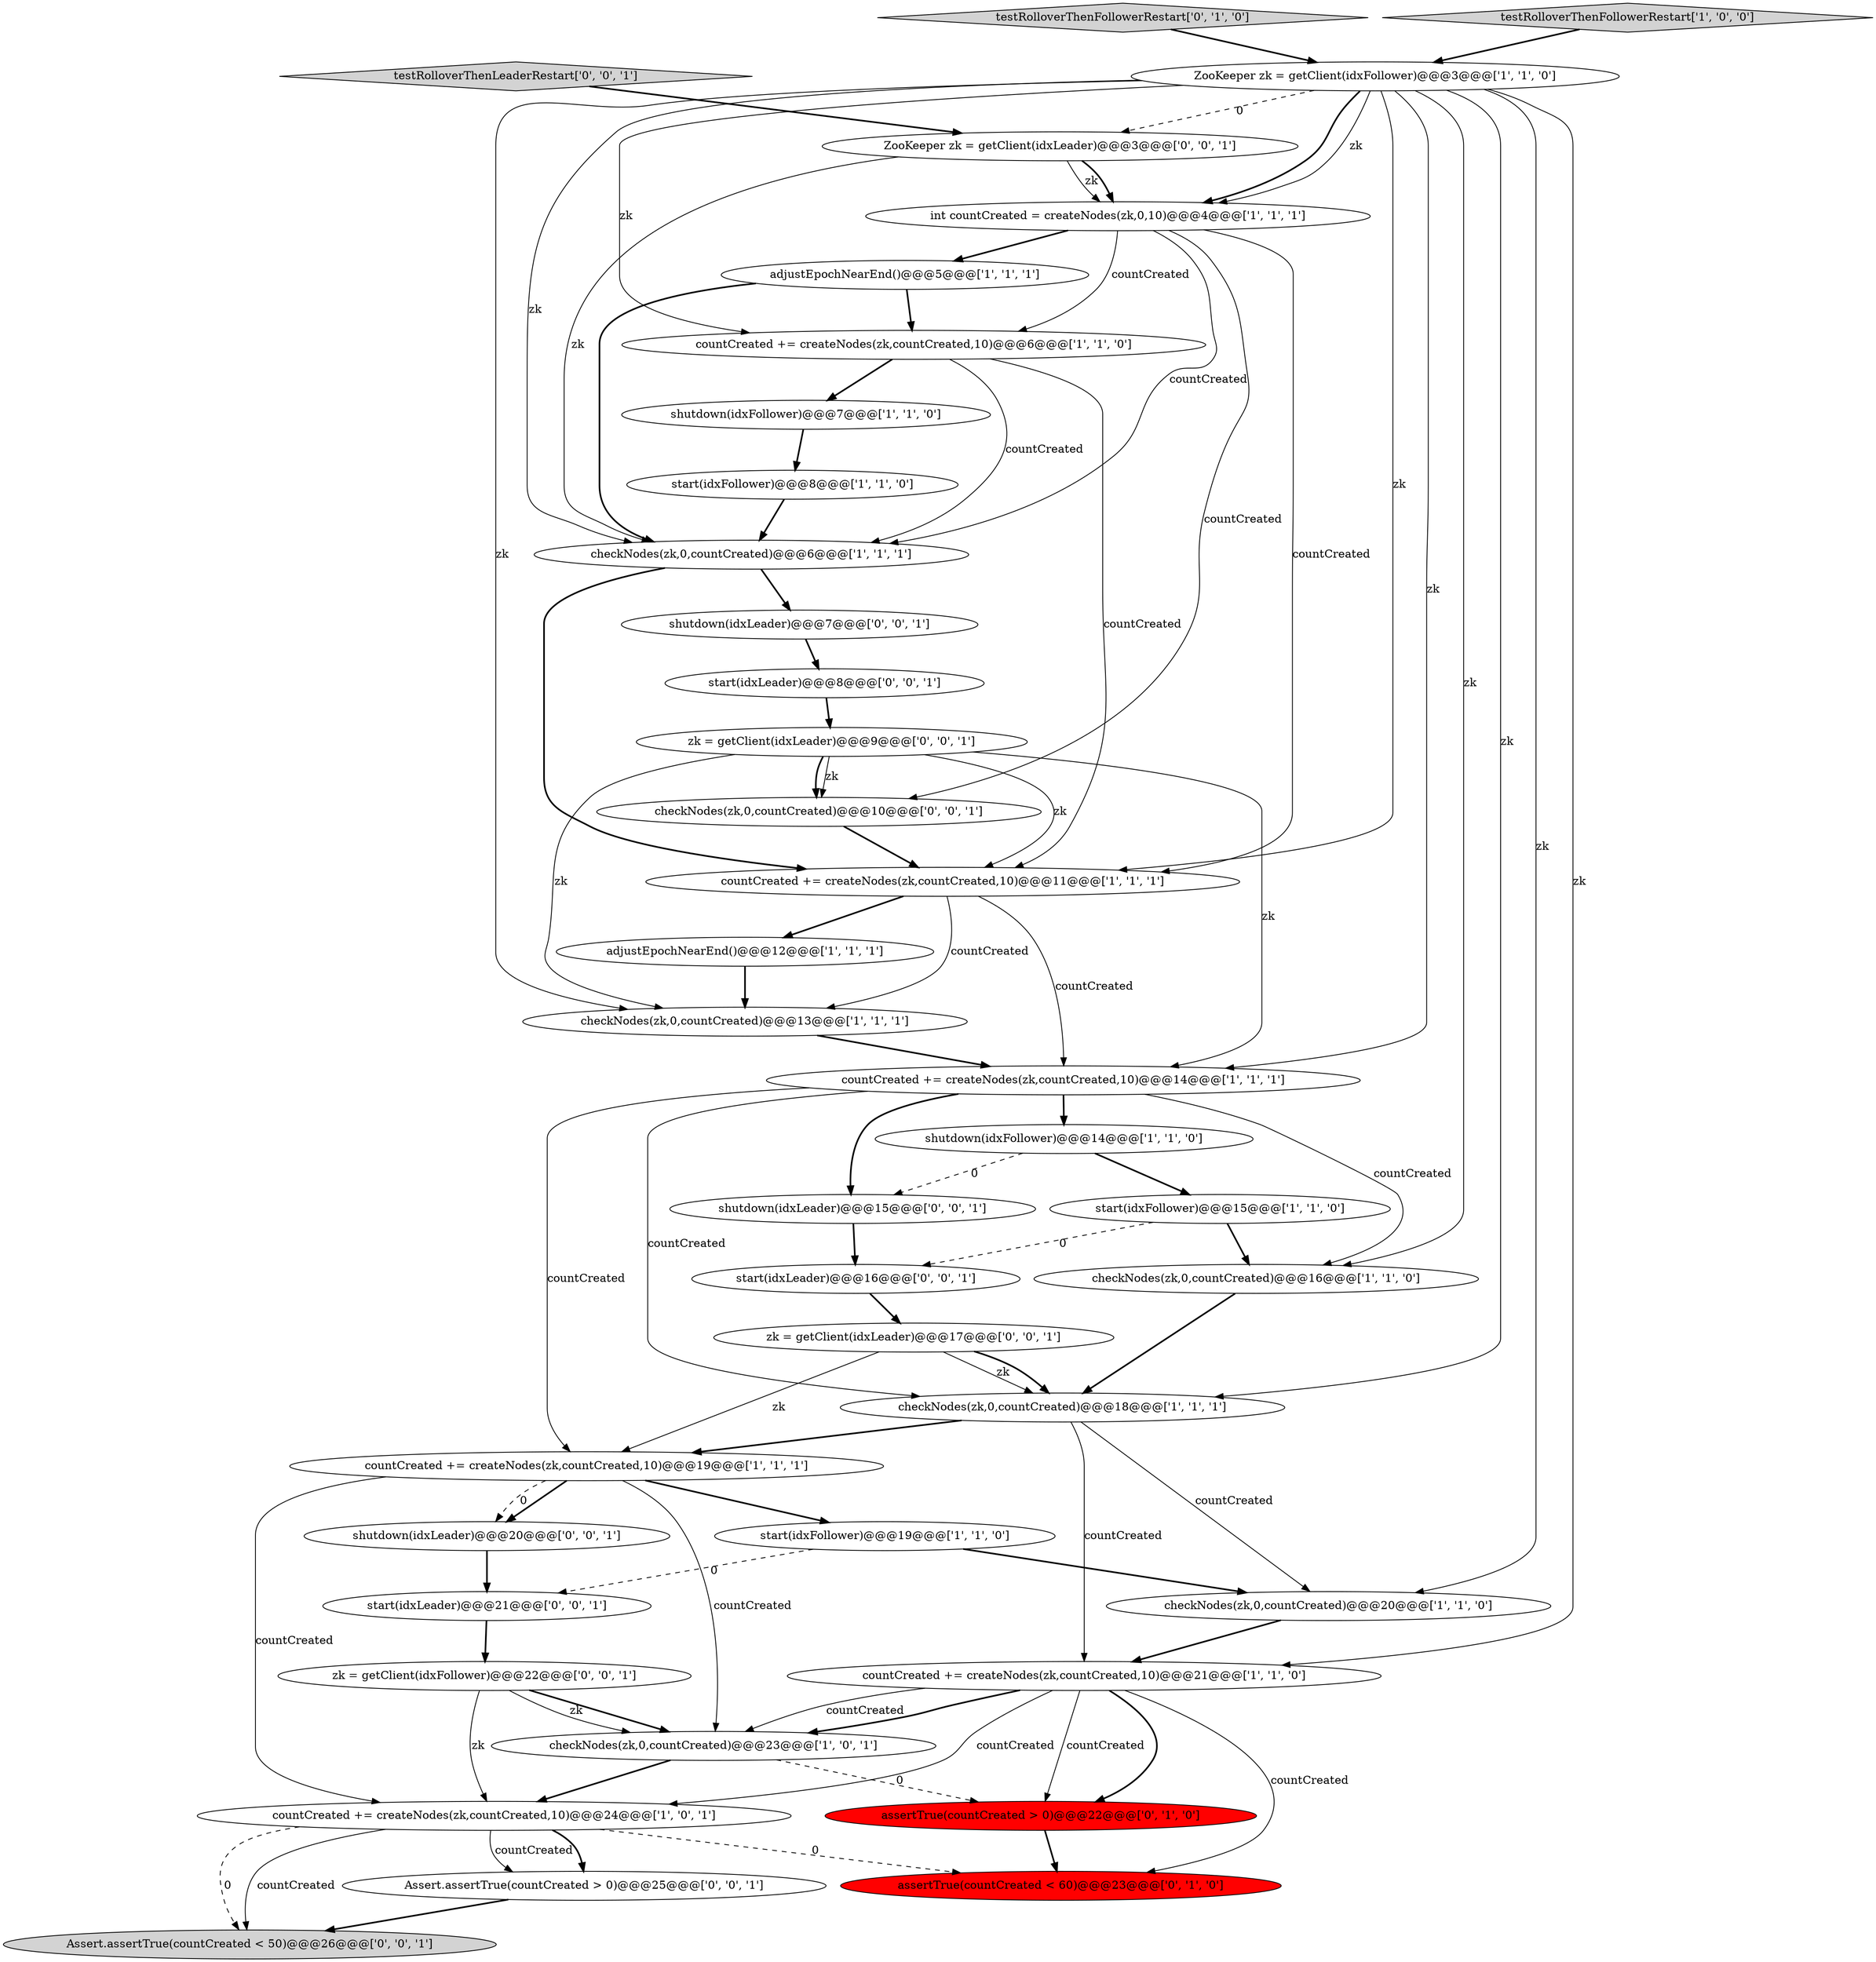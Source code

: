 digraph {
13 [style = filled, label = "countCreated += createNodes(zk,countCreated,10)@@@11@@@['1', '1', '1']", fillcolor = white, shape = ellipse image = "AAA0AAABBB1BBB"];
22 [style = filled, label = "testRolloverThenFollowerRestart['0', '1', '0']", fillcolor = lightgray, shape = diamond image = "AAA0AAABBB2BBB"];
31 [style = filled, label = "zk = getClient(idxLeader)@@@17@@@['0', '0', '1']", fillcolor = white, shape = ellipse image = "AAA0AAABBB3BBB"];
28 [style = filled, label = "checkNodes(zk,0,countCreated)@@@10@@@['0', '0', '1']", fillcolor = white, shape = ellipse image = "AAA0AAABBB3BBB"];
21 [style = filled, label = "checkNodes(zk,0,countCreated)@@@23@@@['1', '0', '1']", fillcolor = white, shape = ellipse image = "AAA0AAABBB1BBB"];
10 [style = filled, label = "countCreated += createNodes(zk,countCreated,10)@@@6@@@['1', '1', '0']", fillcolor = white, shape = ellipse image = "AAA0AAABBB1BBB"];
6 [style = filled, label = "countCreated += createNodes(zk,countCreated,10)@@@14@@@['1', '1', '1']", fillcolor = white, shape = ellipse image = "AAA0AAABBB1BBB"];
38 [style = filled, label = "start(idxLeader)@@@21@@@['0', '0', '1']", fillcolor = white, shape = ellipse image = "AAA0AAABBB3BBB"];
27 [style = filled, label = "start(idxLeader)@@@16@@@['0', '0', '1']", fillcolor = white, shape = ellipse image = "AAA0AAABBB3BBB"];
23 [style = filled, label = "assertTrue(countCreated < 60)@@@23@@@['0', '1', '0']", fillcolor = red, shape = ellipse image = "AAA1AAABBB2BBB"];
5 [style = filled, label = "adjustEpochNearEnd()@@@12@@@['1', '1', '1']", fillcolor = white, shape = ellipse image = "AAA0AAABBB1BBB"];
0 [style = filled, label = "ZooKeeper zk = getClient(idxFollower)@@@3@@@['1', '1', '0']", fillcolor = white, shape = ellipse image = "AAA0AAABBB1BBB"];
33 [style = filled, label = "zk = getClient(idxFollower)@@@22@@@['0', '0', '1']", fillcolor = white, shape = ellipse image = "AAA0AAABBB3BBB"];
11 [style = filled, label = "adjustEpochNearEnd()@@@5@@@['1', '1', '1']", fillcolor = white, shape = ellipse image = "AAA0AAABBB1BBB"];
3 [style = filled, label = "testRolloverThenFollowerRestart['1', '0', '0']", fillcolor = lightgray, shape = diamond image = "AAA0AAABBB1BBB"];
26 [style = filled, label = "shutdown(idxLeader)@@@20@@@['0', '0', '1']", fillcolor = white, shape = ellipse image = "AAA0AAABBB3BBB"];
37 [style = filled, label = "Assert.assertTrue(countCreated > 0)@@@25@@@['0', '0', '1']", fillcolor = white, shape = ellipse image = "AAA0AAABBB3BBB"];
17 [style = filled, label = "int countCreated = createNodes(zk,0,10)@@@4@@@['1', '1', '1']", fillcolor = white, shape = ellipse image = "AAA0AAABBB1BBB"];
15 [style = filled, label = "start(idxFollower)@@@8@@@['1', '1', '0']", fillcolor = white, shape = ellipse image = "AAA0AAABBB1BBB"];
16 [style = filled, label = "checkNodes(zk,0,countCreated)@@@6@@@['1', '1', '1']", fillcolor = white, shape = ellipse image = "AAA0AAABBB1BBB"];
2 [style = filled, label = "start(idxFollower)@@@15@@@['1', '1', '0']", fillcolor = white, shape = ellipse image = "AAA0AAABBB1BBB"];
35 [style = filled, label = "ZooKeeper zk = getClient(idxLeader)@@@3@@@['0', '0', '1']", fillcolor = white, shape = ellipse image = "AAA0AAABBB3BBB"];
32 [style = filled, label = "shutdown(idxLeader)@@@7@@@['0', '0', '1']", fillcolor = white, shape = ellipse image = "AAA0AAABBB3BBB"];
24 [style = filled, label = "assertTrue(countCreated > 0)@@@22@@@['0', '1', '0']", fillcolor = red, shape = ellipse image = "AAA1AAABBB2BBB"];
8 [style = filled, label = "shutdown(idxFollower)@@@7@@@['1', '1', '0']", fillcolor = white, shape = ellipse image = "AAA0AAABBB1BBB"];
9 [style = filled, label = "countCreated += createNodes(zk,countCreated,10)@@@24@@@['1', '0', '1']", fillcolor = white, shape = ellipse image = "AAA0AAABBB1BBB"];
12 [style = filled, label = "shutdown(idxFollower)@@@14@@@['1', '1', '0']", fillcolor = white, shape = ellipse image = "AAA0AAABBB1BBB"];
36 [style = filled, label = "shutdown(idxLeader)@@@15@@@['0', '0', '1']", fillcolor = white, shape = ellipse image = "AAA0AAABBB3BBB"];
34 [style = filled, label = "testRolloverThenLeaderRestart['0', '0', '1']", fillcolor = lightgray, shape = diamond image = "AAA0AAABBB3BBB"];
20 [style = filled, label = "checkNodes(zk,0,countCreated)@@@20@@@['1', '1', '0']", fillcolor = white, shape = ellipse image = "AAA0AAABBB1BBB"];
7 [style = filled, label = "countCreated += createNodes(zk,countCreated,10)@@@19@@@['1', '1', '1']", fillcolor = white, shape = ellipse image = "AAA0AAABBB1BBB"];
1 [style = filled, label = "start(idxFollower)@@@19@@@['1', '1', '0']", fillcolor = white, shape = ellipse image = "AAA0AAABBB1BBB"];
25 [style = filled, label = "Assert.assertTrue(countCreated < 50)@@@26@@@['0', '0', '1']", fillcolor = lightgray, shape = ellipse image = "AAA0AAABBB3BBB"];
4 [style = filled, label = "checkNodes(zk,0,countCreated)@@@13@@@['1', '1', '1']", fillcolor = white, shape = ellipse image = "AAA0AAABBB1BBB"];
29 [style = filled, label = "start(idxLeader)@@@8@@@['0', '0', '1']", fillcolor = white, shape = ellipse image = "AAA0AAABBB3BBB"];
14 [style = filled, label = "countCreated += createNodes(zk,countCreated,10)@@@21@@@['1', '1', '0']", fillcolor = white, shape = ellipse image = "AAA0AAABBB1BBB"];
30 [style = filled, label = "zk = getClient(idxLeader)@@@9@@@['0', '0', '1']", fillcolor = white, shape = ellipse image = "AAA0AAABBB3BBB"];
18 [style = filled, label = "checkNodes(zk,0,countCreated)@@@18@@@['1', '1', '1']", fillcolor = white, shape = ellipse image = "AAA0AAABBB1BBB"];
19 [style = filled, label = "checkNodes(zk,0,countCreated)@@@16@@@['1', '1', '0']", fillcolor = white, shape = ellipse image = "AAA0AAABBB1BBB"];
14->24 [style = bold, label=""];
35->16 [style = solid, label="zk"];
6->7 [style = solid, label="countCreated"];
29->30 [style = bold, label=""];
1->20 [style = bold, label=""];
35->17 [style = solid, label="zk"];
9->37 [style = solid, label="countCreated"];
9->37 [style = bold, label=""];
13->4 [style = solid, label="countCreated"];
7->26 [style = bold, label=""];
12->2 [style = bold, label=""];
14->21 [style = solid, label="countCreated"];
30->28 [style = bold, label=""];
22->0 [style = bold, label=""];
10->8 [style = bold, label=""];
7->21 [style = solid, label="countCreated"];
0->10 [style = solid, label="zk"];
1->38 [style = dashed, label="0"];
7->26 [style = dashed, label="0"];
21->24 [style = dashed, label="0"];
0->13 [style = solid, label="zk"];
18->20 [style = solid, label="countCreated"];
30->28 [style = solid, label="zk"];
11->16 [style = bold, label=""];
19->18 [style = bold, label=""];
7->1 [style = bold, label=""];
18->14 [style = solid, label="countCreated"];
0->17 [style = bold, label=""];
2->27 [style = dashed, label="0"];
27->31 [style = bold, label=""];
20->14 [style = bold, label=""];
16->32 [style = bold, label=""];
17->28 [style = solid, label="countCreated"];
9->23 [style = dashed, label="0"];
3->0 [style = bold, label=""];
30->13 [style = solid, label="zk"];
21->9 [style = bold, label=""];
35->17 [style = bold, label=""];
13->5 [style = bold, label=""];
17->13 [style = solid, label="countCreated"];
34->35 [style = bold, label=""];
31->7 [style = solid, label="zk"];
0->35 [style = dashed, label="0"];
7->9 [style = solid, label="countCreated"];
0->20 [style = solid, label="zk"];
18->7 [style = bold, label=""];
38->33 [style = bold, label=""];
14->21 [style = bold, label=""];
0->17 [style = solid, label="zk"];
16->13 [style = bold, label=""];
0->18 [style = solid, label="zk"];
8->15 [style = bold, label=""];
13->6 [style = solid, label="countCreated"];
14->24 [style = solid, label="countCreated"];
37->25 [style = bold, label=""];
31->18 [style = solid, label="zk"];
6->19 [style = solid, label="countCreated"];
14->23 [style = solid, label="countCreated"];
11->10 [style = bold, label=""];
5->4 [style = bold, label=""];
9->25 [style = dashed, label="0"];
9->25 [style = solid, label="countCreated"];
17->16 [style = solid, label="countCreated"];
0->16 [style = solid, label="zk"];
10->13 [style = solid, label="countCreated"];
0->6 [style = solid, label="zk"];
6->18 [style = solid, label="countCreated"];
24->23 [style = bold, label=""];
6->12 [style = bold, label=""];
0->19 [style = solid, label="zk"];
2->19 [style = bold, label=""];
17->10 [style = solid, label="countCreated"];
4->6 [style = bold, label=""];
28->13 [style = bold, label=""];
31->18 [style = bold, label=""];
14->9 [style = solid, label="countCreated"];
15->16 [style = bold, label=""];
6->36 [style = bold, label=""];
32->29 [style = bold, label=""];
33->9 [style = solid, label="zk"];
30->4 [style = solid, label="zk"];
26->38 [style = bold, label=""];
36->27 [style = bold, label=""];
12->36 [style = dashed, label="0"];
0->14 [style = solid, label="zk"];
10->16 [style = solid, label="countCreated"];
30->6 [style = solid, label="zk"];
0->4 [style = solid, label="zk"];
33->21 [style = bold, label=""];
33->21 [style = solid, label="zk"];
17->11 [style = bold, label=""];
}

